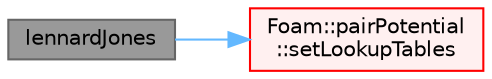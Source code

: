 digraph "lennardJones"
{
 // LATEX_PDF_SIZE
  bgcolor="transparent";
  edge [fontname=Helvetica,fontsize=10,labelfontname=Helvetica,labelfontsize=10];
  node [fontname=Helvetica,fontsize=10,shape=box,height=0.2,width=0.4];
  rankdir="LR";
  Node1 [id="Node000001",label="lennardJones",height=0.2,width=0.4,color="gray40", fillcolor="grey60", style="filled", fontcolor="black",tooltip=" "];
  Node1 -> Node2 [id="edge1_Node000001_Node000002",color="steelblue1",style="solid",tooltip=" "];
  Node2 [id="Node000002",label="Foam::pairPotential\l::setLookupTables",height=0.2,width=0.4,color="red", fillcolor="#FFF0F0", style="filled",URL="$classFoam_1_1pairPotential.html#aeaa661c631b53d43b926c3748d19d6c9",tooltip=" "];
}
